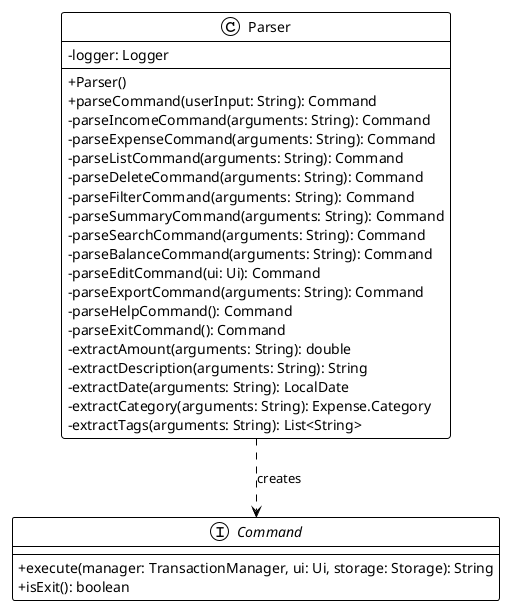 @startuml
!theme plain
skinparam classAttributeIconSize 0

class Parser {
  -logger: Logger
  +Parser()
  +parseCommand(userInput: String): Command
  -parseIncomeCommand(arguments: String): Command
  -parseExpenseCommand(arguments: String): Command
  -parseListCommand(arguments: String): Command
  -parseDeleteCommand(arguments: String): Command
  -parseFilterCommand(arguments: String): Command
  -parseSummaryCommand(arguments: String): Command
  -parseSearchCommand(arguments: String): Command
  -parseBalanceCommand(arguments: String): Command
  -parseEditCommand(ui: Ui): Command
  -parseExportCommand(arguments: String): Command
  -parseHelpCommand(): Command
  -parseExitCommand(): Command
  -extractAmount(arguments: String): double
  -extractDescription(arguments: String): String
  -extractDate(arguments: String): LocalDate
  -extractCategory(arguments: String): Expense.Category
  -extractTags(arguments: String): List<String>
}

interface Command {
  +execute(manager: TransactionManager, ui: Ui, storage: Storage): String
  +isExit(): boolean
}

Parser ..> Command : creates

@enduml